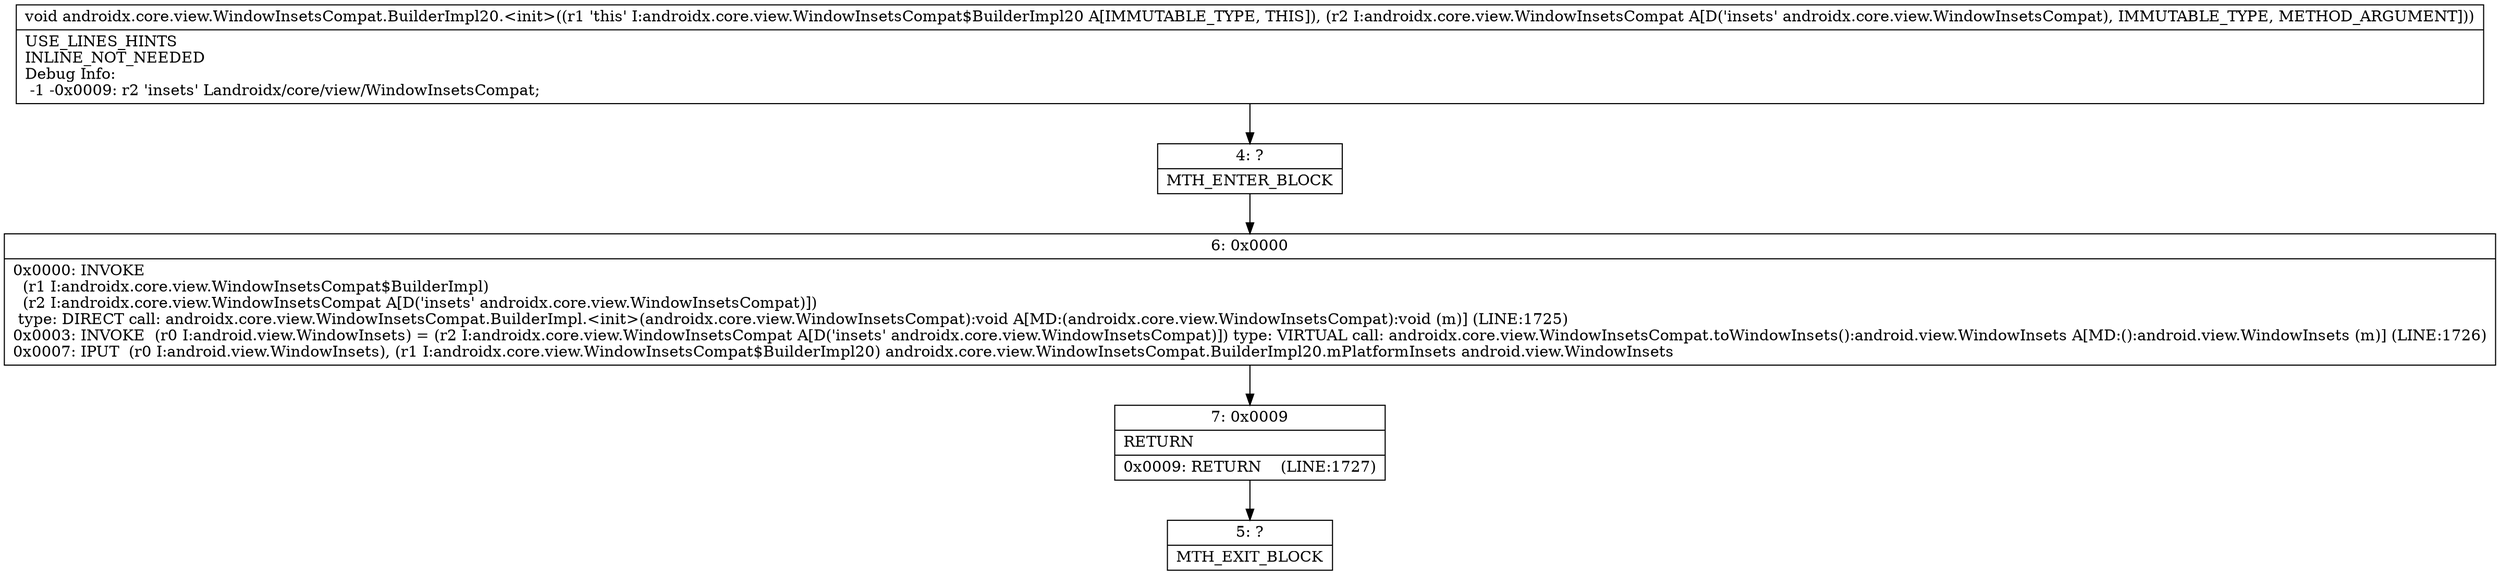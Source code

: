 digraph "CFG forandroidx.core.view.WindowInsetsCompat.BuilderImpl20.\<init\>(Landroidx\/core\/view\/WindowInsetsCompat;)V" {
Node_4 [shape=record,label="{4\:\ ?|MTH_ENTER_BLOCK\l}"];
Node_6 [shape=record,label="{6\:\ 0x0000|0x0000: INVOKE  \l  (r1 I:androidx.core.view.WindowInsetsCompat$BuilderImpl)\l  (r2 I:androidx.core.view.WindowInsetsCompat A[D('insets' androidx.core.view.WindowInsetsCompat)])\l type: DIRECT call: androidx.core.view.WindowInsetsCompat.BuilderImpl.\<init\>(androidx.core.view.WindowInsetsCompat):void A[MD:(androidx.core.view.WindowInsetsCompat):void (m)] (LINE:1725)\l0x0003: INVOKE  (r0 I:android.view.WindowInsets) = (r2 I:androidx.core.view.WindowInsetsCompat A[D('insets' androidx.core.view.WindowInsetsCompat)]) type: VIRTUAL call: androidx.core.view.WindowInsetsCompat.toWindowInsets():android.view.WindowInsets A[MD:():android.view.WindowInsets (m)] (LINE:1726)\l0x0007: IPUT  (r0 I:android.view.WindowInsets), (r1 I:androidx.core.view.WindowInsetsCompat$BuilderImpl20) androidx.core.view.WindowInsetsCompat.BuilderImpl20.mPlatformInsets android.view.WindowInsets \l}"];
Node_7 [shape=record,label="{7\:\ 0x0009|RETURN\l|0x0009: RETURN    (LINE:1727)\l}"];
Node_5 [shape=record,label="{5\:\ ?|MTH_EXIT_BLOCK\l}"];
MethodNode[shape=record,label="{void androidx.core.view.WindowInsetsCompat.BuilderImpl20.\<init\>((r1 'this' I:androidx.core.view.WindowInsetsCompat$BuilderImpl20 A[IMMUTABLE_TYPE, THIS]), (r2 I:androidx.core.view.WindowInsetsCompat A[D('insets' androidx.core.view.WindowInsetsCompat), IMMUTABLE_TYPE, METHOD_ARGUMENT]))  | USE_LINES_HINTS\lINLINE_NOT_NEEDED\lDebug Info:\l  \-1 \-0x0009: r2 'insets' Landroidx\/core\/view\/WindowInsetsCompat;\l}"];
MethodNode -> Node_4;Node_4 -> Node_6;
Node_6 -> Node_7;
Node_7 -> Node_5;
}

